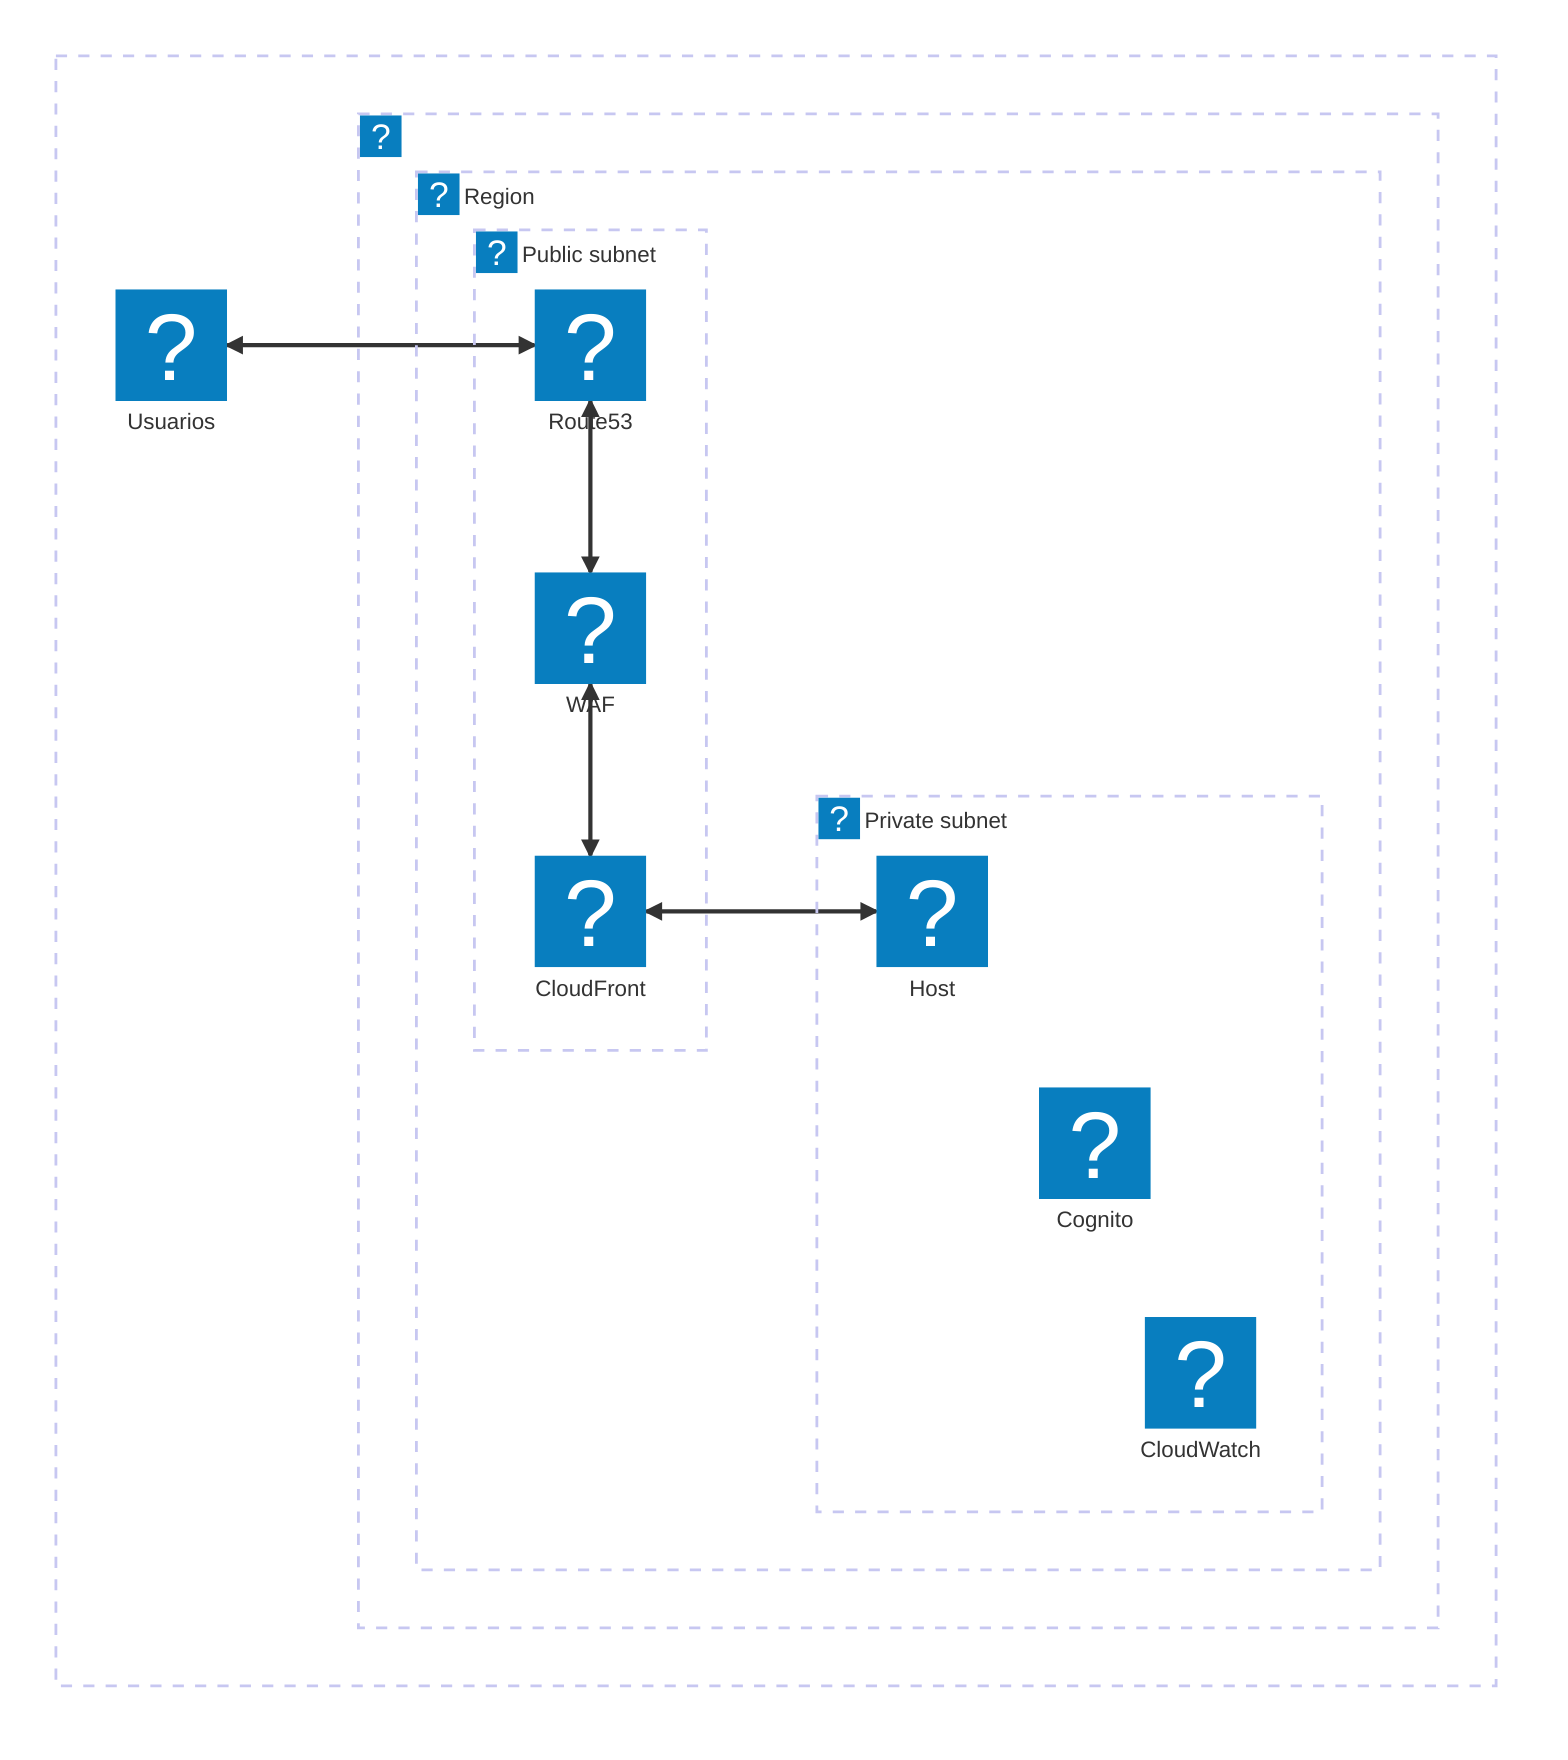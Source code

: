 architecture-beta
    group context
    group aws(vscode-icons:file-type-aws) in context
    group region(fa6-solid:font-awesome)[Region] in aws
    group private_subnet(bi:cloud-check)[Private subnet] in region
    group public_subnet(bi:cloud-check)[Public subnet] in region
    
    service route(logos:aws-route53)[Route53] in public_subnet
    service clodfront(logos:aws-cloudfront)[CloudFront] in public_subnet
    service waf(logos:aws-waf)[WAF] in public_subnet
    service cw(logos:aws-cloudwatch)[CloudWatch] in private_subnet
    service cognito(logos:aws-cognito)[Cognito] in private_subnet
    service s3(logos:aws-s3)[Host] in private_subnet
    service users(fa6-solid:users-gear)[Usuarios] in context
    
    route:B <--> T:waf
    waf:B <--> T:clodfront
    clodfront:R <--> L:s3
    users:R <--> L:route